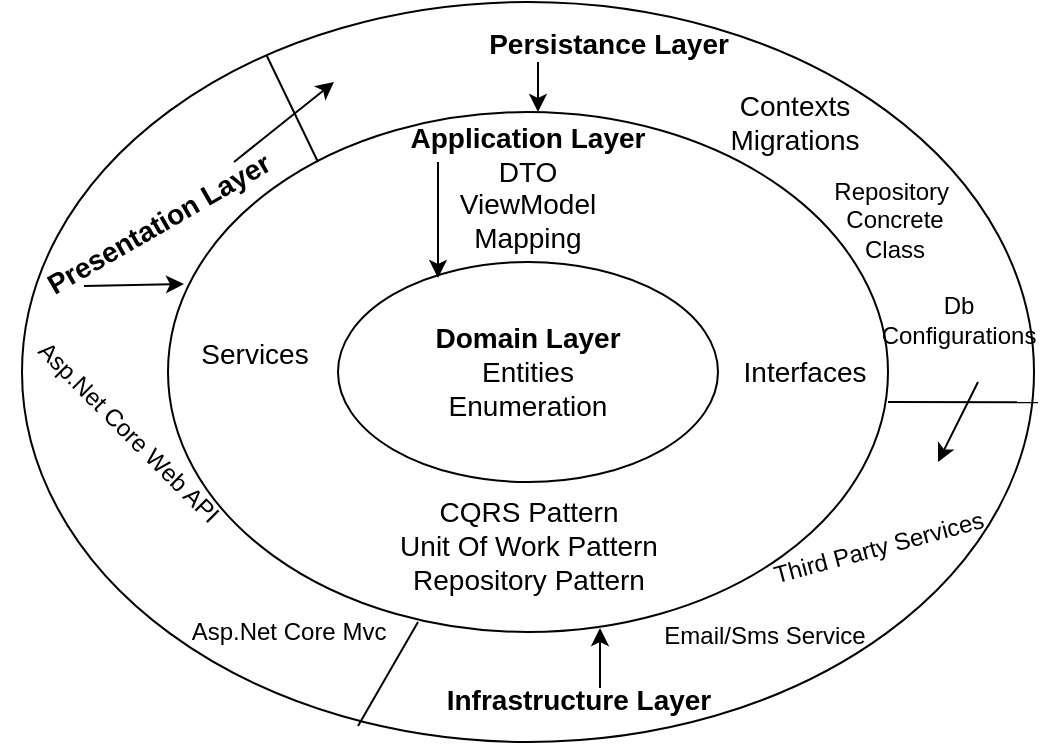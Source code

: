 <mxfile version="23.1.1" type="github">
  <diagram name="Sayfa -1" id="txMzuF0gE1sM2IClxc4G">
    <mxGraphModel dx="1050" dy="565" grid="1" gridSize="10" guides="1" tooltips="1" connect="1" arrows="1" fold="1" page="1" pageScale="1" pageWidth="827" pageHeight="1169" math="0" shadow="0">
      <root>
        <mxCell id="0" />
        <mxCell id="1" parent="0" />
        <mxCell id="OEBjYFprtk1CcfuWe46--1" value="&lt;div style=&quot;&quot;&gt;&lt;b style=&quot;font-size: 14px; background-color: initial;&quot;&gt;Domain Layer&lt;/b&gt;&lt;/div&gt;&lt;div style=&quot;&quot;&gt;&lt;span style=&quot;font-size: 14px; background-color: initial;&quot;&gt;Entities&lt;/span&gt;&lt;/div&gt;&lt;div style=&quot;&quot;&gt;&lt;span style=&quot;font-size: 14px; background-color: initial;&quot;&gt;Enumeration&lt;/span&gt;&lt;/div&gt;" style="ellipse;whiteSpace=wrap;html=1;align=center;" parent="1" vertex="1">
          <mxGeometry x="280" y="160" width="190" height="110" as="geometry" />
        </mxCell>
        <mxCell id="OEBjYFprtk1CcfuWe46--2" value="&lt;font style=&quot;font-size: 14px;&quot;&gt;&lt;b&gt;Application Layer&lt;/b&gt;&lt;br&gt;DTO&lt;br&gt;ViewModel&lt;br&gt;Mapping&lt;br&gt;&lt;/font&gt;" style="ellipse;fillColor=none;align=center;labelPosition=center;verticalLabelPosition=top;verticalAlign=bottom;whiteSpace=wrap;html=1;spacingBottom=-74;" parent="1" vertex="1">
          <mxGeometry x="195" y="85" width="360" height="260" as="geometry" />
        </mxCell>
        <mxCell id="OEBjYFprtk1CcfuWe46--3" value="&lt;font style=&quot;font-size: 14px;&quot;&gt;CQRS Pattern&lt;br&gt;Unit Of Work Pattern&lt;br&gt;Repository Pattern&lt;br&gt;&lt;/font&gt;" style="text;html=1;align=center;verticalAlign=middle;resizable=0;points=[];autosize=1;strokeColor=none;fillColor=none;" parent="1" vertex="1">
          <mxGeometry x="300" y="272" width="150" height="60" as="geometry" />
        </mxCell>
        <mxCell id="OEBjYFprtk1CcfuWe46--5" value="&lt;font style=&quot;font-size: 14px;&quot;&gt;Interfaces&lt;/font&gt;" style="text;html=1;align=center;verticalAlign=middle;resizable=0;points=[];autosize=1;strokeColor=none;fillColor=none;" parent="1" vertex="1">
          <mxGeometry x="473" y="200" width="80" height="30" as="geometry" />
        </mxCell>
        <mxCell id="OEBjYFprtk1CcfuWe46--6" value="&lt;font style=&quot;font-size: 14px;&quot;&gt;Services&lt;/font&gt;" style="text;html=1;align=center;verticalAlign=middle;resizable=0;points=[];autosize=1;strokeColor=none;fillColor=none;" parent="1" vertex="1">
          <mxGeometry x="198" y="191" width="80" height="30" as="geometry" />
        </mxCell>
        <mxCell id="OEBjYFprtk1CcfuWe46--8" value="" style="endArrow=classic;html=1;rounded=0;" parent="1" edge="1">
          <mxGeometry width="50" height="50" relative="1" as="geometry">
            <mxPoint x="330" y="110" as="sourcePoint" />
            <mxPoint x="330" y="168" as="targetPoint" />
          </mxGeometry>
        </mxCell>
        <mxCell id="OEBjYFprtk1CcfuWe46--9" value="" style="ellipse;whiteSpace=wrap;html=1;fillColor=none;" parent="1" vertex="1">
          <mxGeometry x="122" y="30" width="506" height="370" as="geometry" />
        </mxCell>
        <mxCell id="OEBjYFprtk1CcfuWe46--10" value="&lt;font style=&quot;font-size: 14px;&quot;&gt;&lt;b&gt;Persistance Layer&lt;/b&gt;&lt;/font&gt;" style="text;html=1;align=center;verticalAlign=middle;resizable=0;points=[];autosize=1;strokeColor=none;fillColor=none;" parent="1" vertex="1">
          <mxGeometry x="345" y="36" width="140" height="30" as="geometry" />
        </mxCell>
        <mxCell id="OEBjYFprtk1CcfuWe46--11" value="" style="endArrow=none;html=1;rounded=0;entryX=0.242;entryY=0.073;entryDx=0;entryDy=0;entryPerimeter=0;" parent="1" target="OEBjYFprtk1CcfuWe46--9" edge="1">
          <mxGeometry width="50" height="50" relative="1" as="geometry">
            <mxPoint x="270" y="110" as="sourcePoint" />
            <mxPoint x="240" y="50" as="targetPoint" />
          </mxGeometry>
        </mxCell>
        <mxCell id="OEBjYFprtk1CcfuWe46--12" value="" style="endArrow=none;html=1;rounded=0;entryX=1.004;entryY=0.541;entryDx=0;entryDy=0;entryPerimeter=0;" parent="1" target="OEBjYFprtk1CcfuWe46--9" edge="1">
          <mxGeometry width="50" height="50" relative="1" as="geometry">
            <mxPoint x="555" y="230" as="sourcePoint" />
            <mxPoint x="623" y="230" as="targetPoint" />
          </mxGeometry>
        </mxCell>
        <mxCell id="OEBjYFprtk1CcfuWe46--13" value="" style="endArrow=none;html=1;rounded=0;" parent="1" edge="1">
          <mxGeometry width="50" height="50" relative="1" as="geometry">
            <mxPoint x="290" y="392" as="sourcePoint" />
            <mxPoint x="320" y="340" as="targetPoint" />
          </mxGeometry>
        </mxCell>
        <mxCell id="OEBjYFprtk1CcfuWe46--15" value="&lt;font style=&quot;&quot;&gt;&lt;font style=&quot;font-size: 14px;&quot;&gt;Contexts&lt;br&gt;Migrations&lt;/font&gt;&lt;br&gt;&lt;/font&gt;" style="text;html=1;align=center;verticalAlign=middle;resizable=0;points=[];autosize=1;strokeColor=none;fillColor=none;" parent="1" vertex="1">
          <mxGeometry x="463" y="65" width="90" height="50" as="geometry" />
        </mxCell>
        <mxCell id="OEBjYFprtk1CcfuWe46--16" value="Repository&amp;nbsp;&lt;br&gt;Concrete&lt;br&gt;Class" style="text;html=1;align=center;verticalAlign=middle;resizable=0;points=[];autosize=1;strokeColor=none;fillColor=none;" parent="1" vertex="1">
          <mxGeometry x="518" y="109" width="80" height="60" as="geometry" />
        </mxCell>
        <mxCell id="OEBjYFprtk1CcfuWe46--17" value="Db&lt;br&gt;Configurations" style="text;html=1;align=center;verticalAlign=middle;resizable=0;points=[];autosize=1;strokeColor=none;fillColor=none;" parent="1" vertex="1">
          <mxGeometry x="540" y="169" width="100" height="40" as="geometry" />
        </mxCell>
        <mxCell id="OEBjYFprtk1CcfuWe46--18" value="" style="endArrow=classic;html=1;rounded=0;" parent="1" edge="1">
          <mxGeometry width="50" height="50" relative="1" as="geometry">
            <mxPoint x="380" y="60" as="sourcePoint" />
            <mxPoint x="380" y="85" as="targetPoint" />
          </mxGeometry>
        </mxCell>
        <mxCell id="OEBjYFprtk1CcfuWe46--19" value="&lt;b&gt;&lt;font style=&quot;font-size: 14px;&quot;&gt;Infrastructure Layer&lt;/font&gt;&lt;/b&gt;" style="text;html=1;align=center;verticalAlign=middle;resizable=0;points=[];autosize=1;strokeColor=none;fillColor=none;" parent="1" vertex="1">
          <mxGeometry x="320" y="364" width="160" height="30" as="geometry" />
        </mxCell>
        <mxCell id="OEBjYFprtk1CcfuWe46--20" value="" style="endArrow=classic;html=1;rounded=0;" parent="1" edge="1">
          <mxGeometry width="50" height="50" relative="1" as="geometry">
            <mxPoint x="411" y="373" as="sourcePoint" />
            <mxPoint x="411" y="343" as="targetPoint" />
          </mxGeometry>
        </mxCell>
        <mxCell id="OEBjYFprtk1CcfuWe46--21" value="&lt;font style=&quot;font-size: 14px;&quot;&gt;&lt;b&gt;Presentation Layer&lt;/b&gt;&lt;/font&gt;" style="text;html=1;align=center;verticalAlign=middle;resizable=0;points=[];autosize=1;strokeColor=none;fillColor=none;rotation=-30;" parent="1" vertex="1">
          <mxGeometry x="115" y="126" width="150" height="30" as="geometry" />
        </mxCell>
        <mxCell id="OEBjYFprtk1CcfuWe46--22" value="" style="endArrow=classic;html=1;rounded=0;" parent="1" edge="1">
          <mxGeometry width="50" height="50" relative="1" as="geometry">
            <mxPoint x="153" y="172" as="sourcePoint" />
            <mxPoint x="203" y="171" as="targetPoint" />
          </mxGeometry>
        </mxCell>
        <mxCell id="OEBjYFprtk1CcfuWe46--23" value="&lt;font style=&quot;font-size: 12px;&quot;&gt;Email/Sms Service&lt;/font&gt;" style="text;html=1;align=center;verticalAlign=middle;resizable=0;points=[];autosize=1;strokeColor=none;fillColor=none;rotation=0;" parent="1" vertex="1">
          <mxGeometry x="433" y="332" width="120" height="30" as="geometry" />
        </mxCell>
        <mxCell id="OEBjYFprtk1CcfuWe46--24" value="Third Party Services" style="text;html=1;align=center;verticalAlign=middle;resizable=0;points=[];autosize=1;strokeColor=none;fillColor=none;rotation=-15;" parent="1" vertex="1">
          <mxGeometry x="485" y="288" width="130" height="30" as="geometry" />
        </mxCell>
        <mxCell id="OEBjYFprtk1CcfuWe46--25" value="Asp.Net Core Web API" style="text;html=1;align=center;verticalAlign=middle;resizable=0;points=[];autosize=1;strokeColor=none;fillColor=none;rotation=45;" parent="1" vertex="1">
          <mxGeometry x="100" y="230" width="150" height="30" as="geometry" />
        </mxCell>
        <mxCell id="OEBjYFprtk1CcfuWe46--26" value="Asp.Net Core Mvc" style="text;html=1;align=center;verticalAlign=middle;resizable=0;points=[];autosize=1;strokeColor=none;fillColor=none;" parent="1" vertex="1">
          <mxGeometry x="195" y="330" width="120" height="30" as="geometry" />
        </mxCell>
        <mxCell id="Lyy2nl0Dpm70BrwBcjZR-1" value="" style="endArrow=classic;html=1;rounded=0;" edge="1" parent="1">
          <mxGeometry width="50" height="50" relative="1" as="geometry">
            <mxPoint x="228" y="110" as="sourcePoint" />
            <mxPoint x="278" y="70" as="targetPoint" />
          </mxGeometry>
        </mxCell>
        <mxCell id="Lyy2nl0Dpm70BrwBcjZR-2" value="" style="endArrow=classic;html=1;rounded=0;" edge="1" parent="1">
          <mxGeometry width="50" height="50" relative="1" as="geometry">
            <mxPoint x="600" y="220" as="sourcePoint" />
            <mxPoint x="580" y="260" as="targetPoint" />
            <Array as="points">
              <mxPoint x="595" y="230" />
            </Array>
          </mxGeometry>
        </mxCell>
      </root>
    </mxGraphModel>
  </diagram>
</mxfile>

